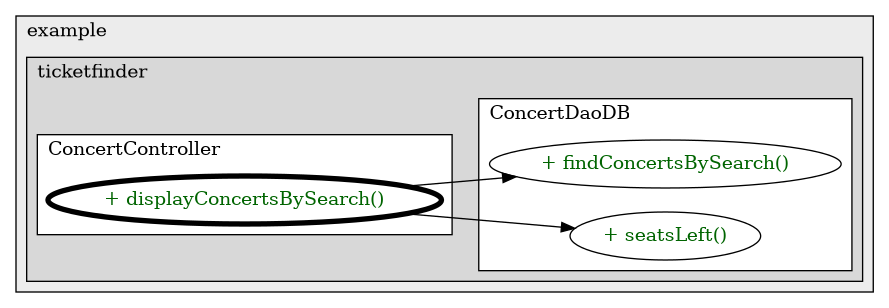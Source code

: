 @startuml

/' diagram meta data start
config=CallConfiguration;
{
  "rootMethod": "com.example.ticketfinder.controller.ConcertController#displayConcertsBySearch(Model,HttpServletRequest)",
  "projectClassification": {
    "searchMode": "OpenProject", // OpenProject, AllProjects
    "includedProjects": "",
    "pathEndKeywords": "*.impl",
    "isClientPath": "",
    "isClientName": "",
    "isTestPath": "",
    "isTestName": "",
    "isMappingPath": "",
    "isMappingName": "",
    "isDataAccessPath": "",
    "isDataAccessName": "",
    "isDataStructurePath": "",
    "isDataStructureName": "",
    "isInterfaceStructuresPath": "",
    "isInterfaceStructuresName": "",
    "isEntryPointPath": "",
    "isEntryPointName": "",
    "treatFinalFieldsAsMandatory": false
  },
  "graphRestriction": {
    "classPackageExcludeFilter": "",
    "classPackageIncludeFilter": "",
    "classNameExcludeFilter": "",
    "classNameIncludeFilter": "",
    "methodNameExcludeFilter": "",
    "methodNameIncludeFilter": "",
    "removeByInheritance": "", // inheritance/annotation based filtering is done in a second step
    "removeByAnnotation": "",
    "removeByClassPackage": "", // cleanup the graph after inheritance/annotation based filtering is done
    "removeByClassName": "",
    "cutMappings": false,
    "cutEnum": true,
    "cutTests": true,
    "cutClient": true,
    "cutDataAccess": true,
    "cutInterfaceStructures": true,
    "cutDataStructures": true,
    "cutGetterAndSetter": true,
    "cutConstructors": true
  },
  "graphTraversal": {
    "forwardDepth": 3,
    "backwardDepth": 3,
    "classPackageExcludeFilter": "",
    "classPackageIncludeFilter": "",
    "classNameExcludeFilter": "",
    "classNameIncludeFilter": "",
    "methodNameExcludeFilter": "",
    "methodNameIncludeFilter": "",
    "hideMappings": false,
    "hideDataStructures": false,
    "hidePrivateMethods": true,
    "hideInterfaceCalls": true, // indirection: implementation -> interface (is hidden) -> implementation
    "onlyShowApplicationEntryPoints": false, // root node is included
    "useMethodCallsForStructureDiagram": "ForwardOnly" // ForwardOnly, BothDirections, No
  },
  "details": {
    "aggregation": "GroupByClass", // ByClass, GroupByClass, None
    "showMethodParametersTypes": false,
    "showMethodParametersNames": false,
    "showMethodReturnType": false,
    "showPackageLevels": 2,
    "showCallOrder": false,
    "edgeMode": "MethodsOnly", // TypesOnly, MethodsOnly, TypesAndMethods, MethodsAndDirectTypeUsage
    "showDetailedClassStructure": false
  },
  "rootClass": "com.example.ticketfinder.controller.ConcertController",
  "extensionCallbackMethod": "" // qualified.class.name#methodName - signature: public static String method(String)
}
diagram meta data end '/



digraph g {
    rankdir="LR"
    splines=polyline
    

'nodes 
subgraph cluster_1322970774 { 
   	label=example
	labeljust=l
	fillcolor="#ececec"
	style=filled
   
   subgraph cluster_700473290 { 
   	label=ticketfinder
	labeljust=l
	fillcolor="#d8d8d8"
	style=filled
   
   subgraph cluster_355043729 { 
   	label=ConcertDaoDB
	labeljust=l
	fillcolor=white
	style=filled
   
   ConcertDaoDB172926553XXXfindConcertsBySearch1808118735[
	label="+ findConcertsBySearch()"
	style=filled
	fillcolor=white
	tooltip="ConcertDaoDB

&#10; &#10;  @param search&#10;  @return a list of concerts that are closest to search criteria based on available keywords&#10; "
	fontcolor=darkgreen
];

ConcertDaoDB172926553XXXseatsLeft104431[
	label="+ seatsLeft()"
	style=filled
	fillcolor=white
	tooltip="ConcertDaoDB

&#10; &#10;  @param Id&#10;  @return a list of floats that correspond to the number of seats&#10;  left for a given concert for every seat type (float type was used in data storage&#10;  since we were just dividing venue capacity with an integer, that could have resulted in a float)&#10;  Used to calculate the number of seats left for a given concert for every seat type&#10; "
	fontcolor=darkgreen
];
} 

subgraph cluster_919991419 { 
   	label=ConcertController
	labeljust=l
	fillcolor=white
	style=filled
   
   ConcertController26575897XXXdisplayConcertsBySearch289550257[
	label="+ displayConcertsBySearch()"
	style=filled
	fillcolor=white
	tooltip="ConcertController

null"
	penwidth=4
	fontcolor=darkgreen
];
} 
} 
} 

'edges    
ConcertController26575897XXXdisplayConcertsBySearch289550257 -> ConcertDaoDB172926553XXXfindConcertsBySearch1808118735;
ConcertController26575897XXXdisplayConcertsBySearch289550257 -> ConcertDaoDB172926553XXXseatsLeft104431;
    
}
@enduml